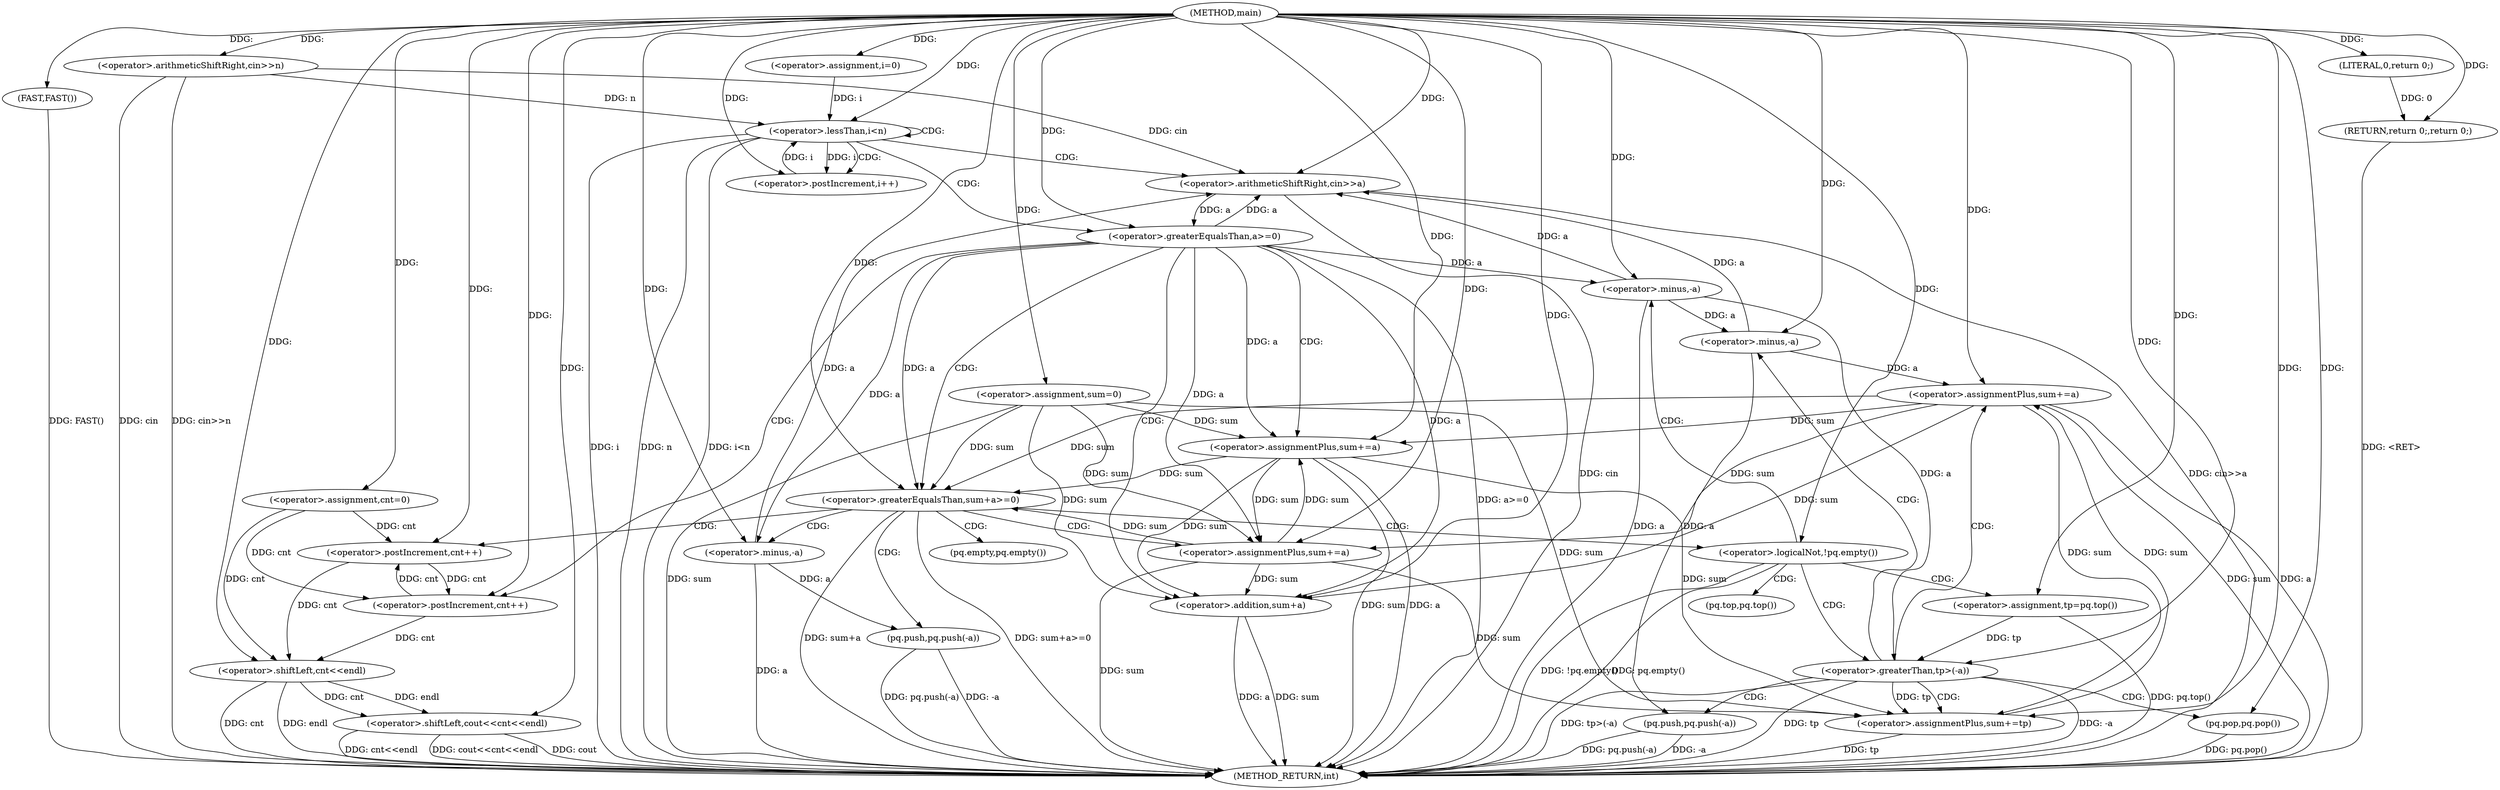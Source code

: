 digraph "main" {  
"1000102" [label = "(METHOD,main)" ]
"1000203" [label = "(METHOD_RETURN,int)" ]
"1000104" [label = "(FAST,FAST())" ]
"1000117" [label = "(<operator>.arithmeticShiftRight,cin>>n)" ]
"1000121" [label = "(<operator>.assignment,cnt=0)" ]
"1000125" [label = "(<operator>.assignment,sum=0)" ]
"1000196" [label = "(<operator>.shiftLeft,cout<<cnt<<endl)" ]
"1000201" [label = "(RETURN,return 0;,return 0;)" ]
"1000130" [label = "(<operator>.assignment,i=0)" ]
"1000133" [label = "(<operator>.lessThan,i<n)" ]
"1000136" [label = "(<operator>.postIncrement,i++)" ]
"1000202" [label = "(LITERAL,0,return 0;)" ]
"1000139" [label = "(<operator>.arithmeticShiftRight,cin>>a)" ]
"1000198" [label = "(<operator>.shiftLeft,cnt<<endl)" ]
"1000143" [label = "(<operator>.greaterEqualsThan,a>=0)" ]
"1000147" [label = "(<operator>.assignmentPlus,sum+=a)" ]
"1000150" [label = "(<operator>.postIncrement,cnt++)" ]
"1000155" [label = "(<operator>.greaterEqualsThan,sum+a>=0)" ]
"1000161" [label = "(<operator>.assignmentPlus,sum+=a)" ]
"1000156" [label = "(<operator>.addition,sum+a)" ]
"1000165" [label = "(<operator>.postIncrement,cnt++)" ]
"1000167" [label = "(pq.push,pq.push(-a))" ]
"1000173" [label = "(<operator>.logicalNot,!pq.empty())" ]
"1000168" [label = "(<operator>.minus,-a)" ]
"1000177" [label = "(<operator>.assignment,tp=pq.top())" ]
"1000181" [label = "(<operator>.greaterThan,tp>(-a))" ]
"1000186" [label = "(pq.pop,pq.pop())" ]
"1000187" [label = "(pq.push,pq.push(-a))" ]
"1000190" [label = "(<operator>.assignmentPlus,sum+=tp)" ]
"1000193" [label = "(<operator>.assignmentPlus,sum+=a)" ]
"1000183" [label = "(<operator>.minus,-a)" ]
"1000188" [label = "(<operator>.minus,-a)" ]
"1000174" [label = "(pq.empty,pq.empty())" ]
"1000179" [label = "(pq.top,pq.top())" ]
  "1000201" -> "1000203"  [ label = "DDG: <RET>"] 
  "1000104" -> "1000203"  [ label = "DDG: FAST()"] 
  "1000117" -> "1000203"  [ label = "DDG: cin"] 
  "1000117" -> "1000203"  [ label = "DDG: cin>>n"] 
  "1000125" -> "1000203"  [ label = "DDG: sum"] 
  "1000133" -> "1000203"  [ label = "DDG: i"] 
  "1000133" -> "1000203"  [ label = "DDG: n"] 
  "1000133" -> "1000203"  [ label = "DDG: i<n"] 
  "1000198" -> "1000203"  [ label = "DDG: cnt"] 
  "1000196" -> "1000203"  [ label = "DDG: cnt<<endl"] 
  "1000196" -> "1000203"  [ label = "DDG: cout<<cnt<<endl"] 
  "1000139" -> "1000203"  [ label = "DDG: cin"] 
  "1000139" -> "1000203"  [ label = "DDG: cin>>a"] 
  "1000143" -> "1000203"  [ label = "DDG: a>=0"] 
  "1000156" -> "1000203"  [ label = "DDG: sum"] 
  "1000156" -> "1000203"  [ label = "DDG: a"] 
  "1000155" -> "1000203"  [ label = "DDG: sum+a"] 
  "1000155" -> "1000203"  [ label = "DDG: sum+a>=0"] 
  "1000173" -> "1000203"  [ label = "DDG: pq.empty()"] 
  "1000173" -> "1000203"  [ label = "DDG: !pq.empty()"] 
  "1000177" -> "1000203"  [ label = "DDG: pq.top()"] 
  "1000181" -> "1000203"  [ label = "DDG: tp"] 
  "1000183" -> "1000203"  [ label = "DDG: a"] 
  "1000181" -> "1000203"  [ label = "DDG: -a"] 
  "1000181" -> "1000203"  [ label = "DDG: tp>(-a)"] 
  "1000186" -> "1000203"  [ label = "DDG: pq.pop()"] 
  "1000187" -> "1000203"  [ label = "DDG: -a"] 
  "1000187" -> "1000203"  [ label = "DDG: pq.push(-a)"] 
  "1000190" -> "1000203"  [ label = "DDG: tp"] 
  "1000193" -> "1000203"  [ label = "DDG: sum"] 
  "1000193" -> "1000203"  [ label = "DDG: a"] 
  "1000161" -> "1000203"  [ label = "DDG: sum"] 
  "1000168" -> "1000203"  [ label = "DDG: a"] 
  "1000167" -> "1000203"  [ label = "DDG: -a"] 
  "1000167" -> "1000203"  [ label = "DDG: pq.push(-a)"] 
  "1000147" -> "1000203"  [ label = "DDG: sum"] 
  "1000147" -> "1000203"  [ label = "DDG: a"] 
  "1000196" -> "1000203"  [ label = "DDG: cout"] 
  "1000198" -> "1000203"  [ label = "DDG: endl"] 
  "1000102" -> "1000104"  [ label = "DDG: "] 
  "1000102" -> "1000121"  [ label = "DDG: "] 
  "1000102" -> "1000125"  [ label = "DDG: "] 
  "1000202" -> "1000201"  [ label = "DDG: 0"] 
  "1000102" -> "1000201"  [ label = "DDG: "] 
  "1000102" -> "1000117"  [ label = "DDG: "] 
  "1000102" -> "1000130"  [ label = "DDG: "] 
  "1000102" -> "1000196"  [ label = "DDG: "] 
  "1000198" -> "1000196"  [ label = "DDG: endl"] 
  "1000198" -> "1000196"  [ label = "DDG: cnt"] 
  "1000102" -> "1000202"  [ label = "DDG: "] 
  "1000130" -> "1000133"  [ label = "DDG: i"] 
  "1000136" -> "1000133"  [ label = "DDG: i"] 
  "1000102" -> "1000133"  [ label = "DDG: "] 
  "1000117" -> "1000133"  [ label = "DDG: n"] 
  "1000133" -> "1000136"  [ label = "DDG: i"] 
  "1000102" -> "1000136"  [ label = "DDG: "] 
  "1000121" -> "1000198"  [ label = "DDG: cnt"] 
  "1000165" -> "1000198"  [ label = "DDG: cnt"] 
  "1000150" -> "1000198"  [ label = "DDG: cnt"] 
  "1000102" -> "1000198"  [ label = "DDG: "] 
  "1000117" -> "1000139"  [ label = "DDG: cin"] 
  "1000102" -> "1000139"  [ label = "DDG: "] 
  "1000183" -> "1000139"  [ label = "DDG: a"] 
  "1000168" -> "1000139"  [ label = "DDG: a"] 
  "1000143" -> "1000139"  [ label = "DDG: a"] 
  "1000188" -> "1000139"  [ label = "DDG: a"] 
  "1000139" -> "1000143"  [ label = "DDG: a"] 
  "1000102" -> "1000143"  [ label = "DDG: "] 
  "1000143" -> "1000147"  [ label = "DDG: a"] 
  "1000102" -> "1000147"  [ label = "DDG: "] 
  "1000125" -> "1000147"  [ label = "DDG: sum"] 
  "1000193" -> "1000147"  [ label = "DDG: sum"] 
  "1000161" -> "1000147"  [ label = "DDG: sum"] 
  "1000121" -> "1000150"  [ label = "DDG: cnt"] 
  "1000165" -> "1000150"  [ label = "DDG: cnt"] 
  "1000102" -> "1000150"  [ label = "DDG: "] 
  "1000125" -> "1000155"  [ label = "DDG: sum"] 
  "1000193" -> "1000155"  [ label = "DDG: sum"] 
  "1000161" -> "1000155"  [ label = "DDG: sum"] 
  "1000147" -> "1000155"  [ label = "DDG: sum"] 
  "1000102" -> "1000155"  [ label = "DDG: "] 
  "1000143" -> "1000155"  [ label = "DDG: a"] 
  "1000102" -> "1000161"  [ label = "DDG: "] 
  "1000143" -> "1000161"  [ label = "DDG: a"] 
  "1000125" -> "1000156"  [ label = "DDG: sum"] 
  "1000193" -> "1000156"  [ label = "DDG: sum"] 
  "1000161" -> "1000156"  [ label = "DDG: sum"] 
  "1000147" -> "1000156"  [ label = "DDG: sum"] 
  "1000102" -> "1000156"  [ label = "DDG: "] 
  "1000143" -> "1000156"  [ label = "DDG: a"] 
  "1000125" -> "1000161"  [ label = "DDG: sum"] 
  "1000193" -> "1000161"  [ label = "DDG: sum"] 
  "1000147" -> "1000161"  [ label = "DDG: sum"] 
  "1000121" -> "1000165"  [ label = "DDG: cnt"] 
  "1000150" -> "1000165"  [ label = "DDG: cnt"] 
  "1000102" -> "1000165"  [ label = "DDG: "] 
  "1000168" -> "1000167"  [ label = "DDG: a"] 
  "1000102" -> "1000168"  [ label = "DDG: "] 
  "1000143" -> "1000168"  [ label = "DDG: a"] 
  "1000102" -> "1000173"  [ label = "DDG: "] 
  "1000102" -> "1000177"  [ label = "DDG: "] 
  "1000177" -> "1000181"  [ label = "DDG: tp"] 
  "1000102" -> "1000181"  [ label = "DDG: "] 
  "1000183" -> "1000181"  [ label = "DDG: a"] 
  "1000102" -> "1000186"  [ label = "DDG: "] 
  "1000181" -> "1000190"  [ label = "DDG: tp"] 
  "1000102" -> "1000190"  [ label = "DDG: "] 
  "1000188" -> "1000193"  [ label = "DDG: a"] 
  "1000102" -> "1000193"  [ label = "DDG: "] 
  "1000102" -> "1000183"  [ label = "DDG: "] 
  "1000143" -> "1000183"  [ label = "DDG: a"] 
  "1000188" -> "1000187"  [ label = "DDG: a"] 
  "1000125" -> "1000190"  [ label = "DDG: sum"] 
  "1000193" -> "1000190"  [ label = "DDG: sum"] 
  "1000161" -> "1000190"  [ label = "DDG: sum"] 
  "1000147" -> "1000190"  [ label = "DDG: sum"] 
  "1000190" -> "1000193"  [ label = "DDG: sum"] 
  "1000183" -> "1000188"  [ label = "DDG: a"] 
  "1000102" -> "1000188"  [ label = "DDG: "] 
  "1000133" -> "1000139"  [ label = "CDG: "] 
  "1000133" -> "1000133"  [ label = "CDG: "] 
  "1000133" -> "1000136"  [ label = "CDG: "] 
  "1000133" -> "1000143"  [ label = "CDG: "] 
  "1000143" -> "1000156"  [ label = "CDG: "] 
  "1000143" -> "1000150"  [ label = "CDG: "] 
  "1000143" -> "1000155"  [ label = "CDG: "] 
  "1000143" -> "1000147"  [ label = "CDG: "] 
  "1000155" -> "1000174"  [ label = "CDG: "] 
  "1000155" -> "1000161"  [ label = "CDG: "] 
  "1000155" -> "1000165"  [ label = "CDG: "] 
  "1000155" -> "1000168"  [ label = "CDG: "] 
  "1000155" -> "1000167"  [ label = "CDG: "] 
  "1000155" -> "1000173"  [ label = "CDG: "] 
  "1000173" -> "1000183"  [ label = "CDG: "] 
  "1000173" -> "1000179"  [ label = "CDG: "] 
  "1000173" -> "1000177"  [ label = "CDG: "] 
  "1000173" -> "1000181"  [ label = "CDG: "] 
  "1000181" -> "1000186"  [ label = "CDG: "] 
  "1000181" -> "1000188"  [ label = "CDG: "] 
  "1000181" -> "1000190"  [ label = "CDG: "] 
  "1000181" -> "1000193"  [ label = "CDG: "] 
  "1000181" -> "1000187"  [ label = "CDG: "] 
}
